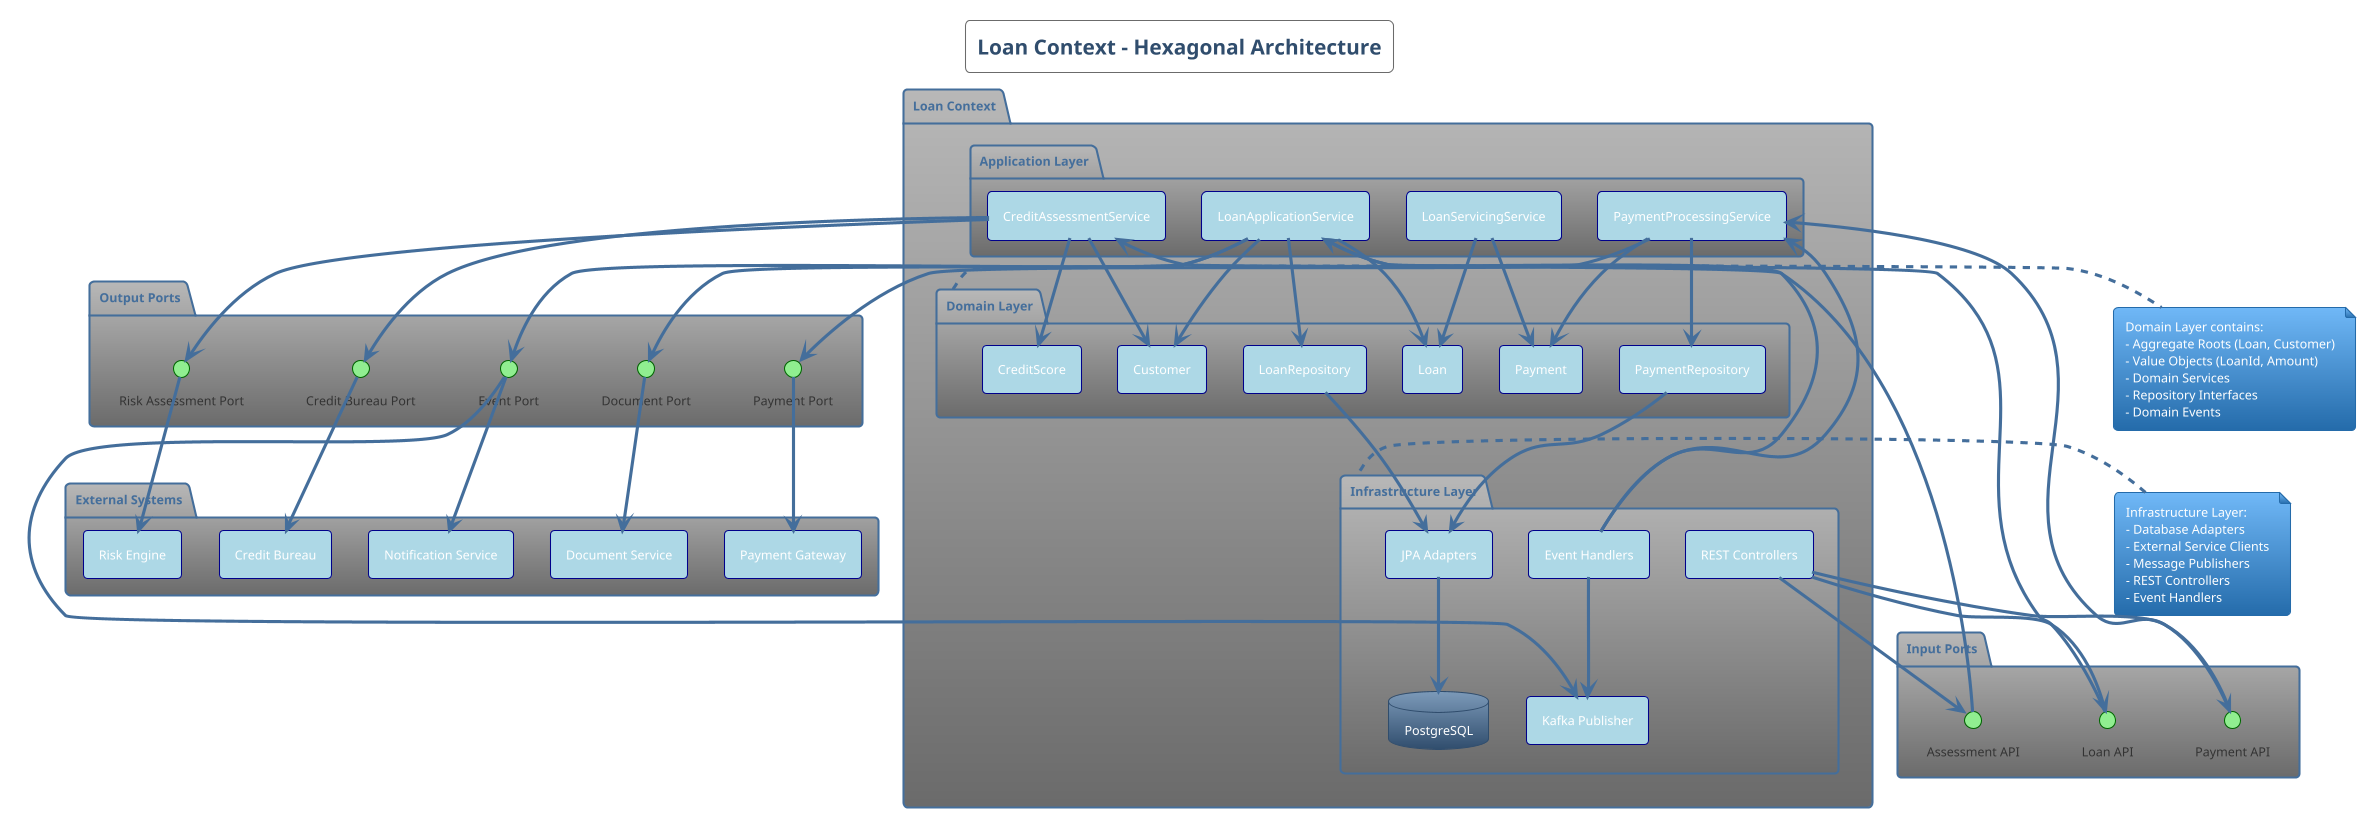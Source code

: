 @startuml loan-context-architecture
!theme spacelab
title Loan Context - Hexagonal Architecture

skinparam componentStyle rectangle
skinparam backgroundColor white
skinparam component {
    BackgroundColor LightBlue
    BorderColor DarkBlue
}
skinparam interface {
    BackgroundColor LightGreen
    BorderColor DarkGreen
}

package "External Systems" as ext {
    component [Credit Bureau] as cb
    component [Risk Engine] as risk
    component [Payment Gateway] as pg
    component [Document Service] as docs
    component [Notification Service] as notif
}

package "Loan Context" as lc {
    package "Application Layer" as app {
        component [LoanApplicationService] as las
        component [CreditAssessmentService] as cas
        component [PaymentProcessingService] as pps
        component [LoanServicingService] as lss
    }
    
    package "Domain Layer" as domain {
        component [Loan] as loan
        component [Customer] as customer
        component [Payment] as payment
        component [CreditScore] as credit
        component [LoanRepository] as loanRepo
        component [PaymentRepository] as payRepo
    }
    
    package "Infrastructure Layer" as infra {
        database "PostgreSQL" as db
        component [JPA Adapters] as jpa
        component [Kafka Publisher] as kafka
        component [REST Controllers] as rest
        component [Event Handlers] as events
    }
}

package "Input Ports" as inputs {
    interface "Loan API" as loanAPI
    interface "Payment API" as payAPI
    interface "Assessment API" as assessAPI
}

package "Output Ports" as outputs {
    interface "Credit Bureau Port" as cbPort
    interface "Risk Assessment Port" as riskPort
    interface "Payment Port" as payPort
    interface "Document Port" as docPort
    interface "Event Port" as eventPort
}

' Input connections
loanAPI --> las
payAPI --> pps
assessAPI --> cas

' Application to Domain
las --> loan
las --> customer
las --> loanRepo
cas --> credit
cas --> customer
pps --> payment
pps --> payRepo
lss --> loan
lss --> payment

' Domain to Infrastructure
loanRepo --> jpa
payRepo --> jpa
jpa --> db

' Output Port connections
las --> eventPort
cas --> cbPort
cas --> riskPort
pps --> payPort
las --> docPort

' External connections through adapters
cbPort --> cb
riskPort --> risk
payPort --> pg
docPort --> docs
eventPort --> kafka
eventPort --> notif

' REST API
rest --> loanAPI
rest --> payAPI
rest --> assessAPI

' Event handling
events --> kafka
events --> las
events --> pps

note right of domain
    Domain Layer contains:
    - Aggregate Roots (Loan, Customer)
    - Value Objects (LoanId, Amount)
    - Domain Services
    - Repository Interfaces
    - Domain Events
end note

note left of infra
    Infrastructure Layer:
    - Database Adapters
    - External Service Clients
    - Message Publishers
    - REST Controllers
    - Event Handlers
end note

@enduml